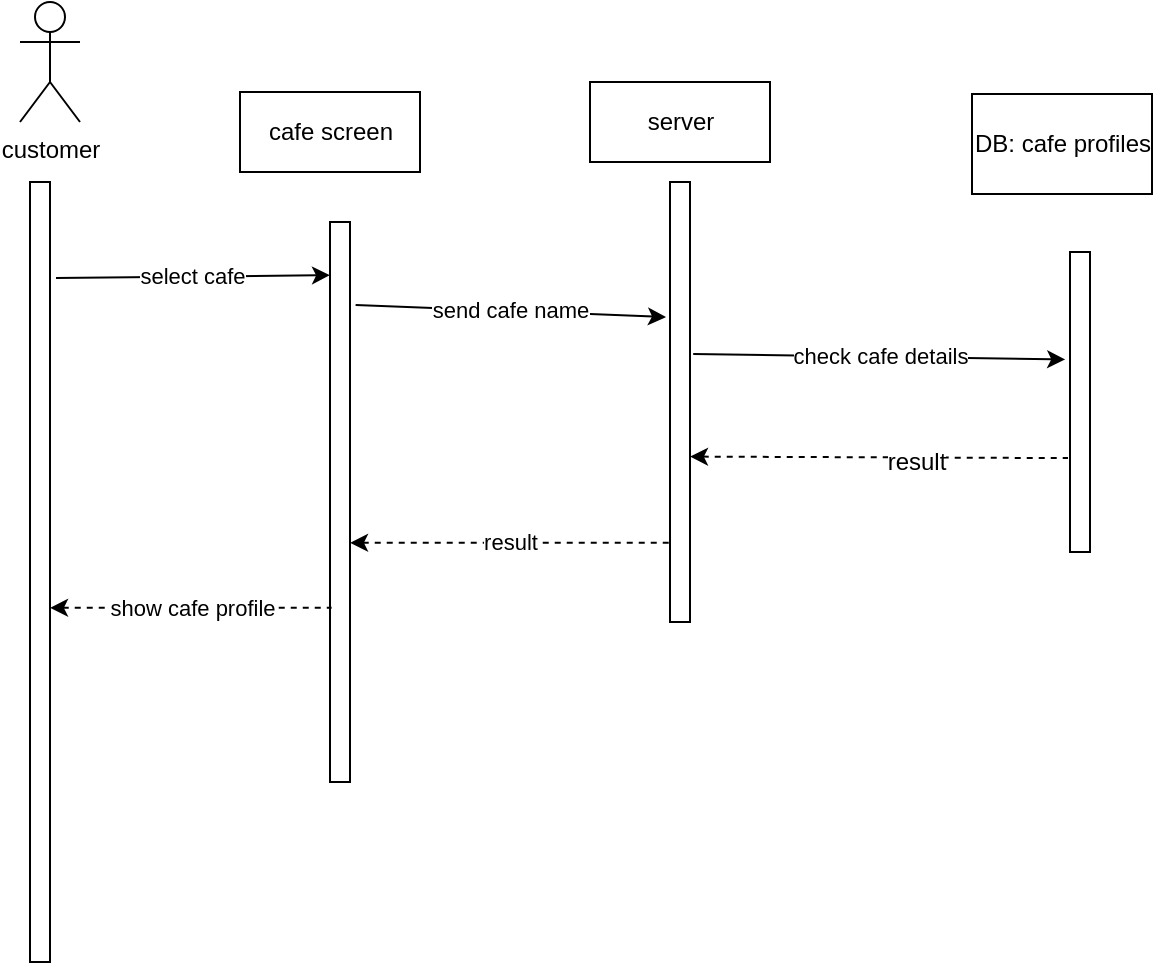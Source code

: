 <mxfile version="12.3.9" type="device" pages="1"><diagram id="6Q1fc4Ju83Rk3c4xyaix" name="Page-1"><mxGraphModel dx="1038" dy="531" grid="1" gridSize="10" guides="1" tooltips="1" connect="1" arrows="1" fold="1" page="1" pageScale="1" pageWidth="850" pageHeight="1100" math="0" shadow="0"><root><mxCell id="0"/><mxCell id="1" parent="0"/><mxCell id="D2iTq9fw5h0e8FraUC4o-1" value="customer" style="shape=umlActor;verticalLabelPosition=bottom;labelBackgroundColor=#ffffff;verticalAlign=top;html=1;outlineConnect=0;" vertex="1" parent="1"><mxGeometry x="55" y="260" width="30" height="60" as="geometry"/></mxCell><mxCell id="D2iTq9fw5h0e8FraUC4o-2" value="" style="html=1;points=[];perimeter=orthogonalPerimeter;" vertex="1" parent="1"><mxGeometry x="60" y="350" width="10" height="390" as="geometry"/></mxCell><mxCell id="D2iTq9fw5h0e8FraUC4o-3" value="" style="html=1;points=[];perimeter=orthogonalPerimeter;" vertex="1" parent="1"><mxGeometry x="210" y="370" width="10" height="280" as="geometry"/></mxCell><mxCell id="D2iTq9fw5h0e8FraUC4o-4" value="cafe screen" style="html=1;" vertex="1" parent="1"><mxGeometry x="165" y="305" width="90" height="40" as="geometry"/></mxCell><mxCell id="D2iTq9fw5h0e8FraUC4o-5" value="" style="html=1;points=[];perimeter=orthogonalPerimeter;" vertex="1" parent="1"><mxGeometry x="380" y="350" width="10" height="220" as="geometry"/></mxCell><mxCell id="D2iTq9fw5h0e8FraUC4o-6" value="server" style="html=1;" vertex="1" parent="1"><mxGeometry x="340" y="300" width="90" height="40" as="geometry"/></mxCell><mxCell id="D2iTq9fw5h0e8FraUC4o-7" value="" style="html=1;points=[];perimeter=orthogonalPerimeter;" vertex="1" parent="1"><mxGeometry x="580" y="385" width="10" height="150" as="geometry"/></mxCell><mxCell id="D2iTq9fw5h0e8FraUC4o-8" value="DB: cafe profiles" style="html=1;" vertex="1" parent="1"><mxGeometry x="531" y="306" width="90" height="50" as="geometry"/></mxCell><mxCell id="D2iTq9fw5h0e8FraUC4o-9" value="select cafe" style="endArrow=classic;html=1;entryX=0;entryY=0.095;entryDx=0;entryDy=0;entryPerimeter=0;" edge="1" parent="1" target="D2iTq9fw5h0e8FraUC4o-3"><mxGeometry width="50" height="50" relative="1" as="geometry"><mxPoint x="73" y="398" as="sourcePoint"/><mxPoint x="140" y="388" as="targetPoint"/></mxGeometry></mxCell><mxCell id="D2iTq9fw5h0e8FraUC4o-10" value="send cafe name" style="endArrow=classic;html=1;exitX=1.28;exitY=0.148;exitDx=0;exitDy=0;exitPerimeter=0;entryX=-0.2;entryY=0.307;entryDx=0;entryDy=0;entryPerimeter=0;" edge="1" parent="1" source="D2iTq9fw5h0e8FraUC4o-3" target="D2iTq9fw5h0e8FraUC4o-5"><mxGeometry width="50" height="50" relative="1" as="geometry"><mxPoint x="245" y="430" as="sourcePoint"/><mxPoint x="317" y="420" as="targetPoint"/></mxGeometry></mxCell><mxCell id="D2iTq9fw5h0e8FraUC4o-11" value="check cafe details" style="endArrow=classic;html=1;exitX=1.16;exitY=0.391;exitDx=0;exitDy=0;exitPerimeter=0;entryX=-0.24;entryY=0.358;entryDx=0;entryDy=0;entryPerimeter=0;" edge="1" parent="1" source="D2iTq9fw5h0e8FraUC4o-5" target="D2iTq9fw5h0e8FraUC4o-7"><mxGeometry width="50" height="50" relative="1" as="geometry"><mxPoint x="410" y="480" as="sourcePoint"/><mxPoint x="460" y="430" as="targetPoint"/></mxGeometry></mxCell><mxCell id="D2iTq9fw5h0e8FraUC4o-12" value="" style="endArrow=none;dashed=1;html=1;startArrow=classic;startFill=1;exitX=1;exitY=0.624;exitDx=0;exitDy=0;exitPerimeter=0;entryX=-0.1;entryY=0.687;entryDx=0;entryDy=0;entryPerimeter=0;" edge="1" parent="1" source="D2iTq9fw5h0e8FraUC4o-5" target="D2iTq9fw5h0e8FraUC4o-7"><mxGeometry width="50" height="50" relative="1" as="geometry"><mxPoint x="390" y="595" as="sourcePoint"/><mxPoint x="472" y="487" as="targetPoint"/></mxGeometry></mxCell><mxCell id="D2iTq9fw5h0e8FraUC4o-13" value="result" style="text;html=1;align=center;verticalAlign=middle;resizable=0;points=[];;labelBackgroundColor=#ffffff;" vertex="1" connectable="0" parent="D2iTq9fw5h0e8FraUC4o-12"><mxGeometry x="0.195" y="-2" relative="1" as="geometry"><mxPoint as="offset"/></mxGeometry></mxCell><mxCell id="D2iTq9fw5h0e8FraUC4o-14" value="result" style="endArrow=none;dashed=1;html=1;startArrow=classic;startFill=1;entryX=-0.04;entryY=0.82;entryDx=0;entryDy=0;entryPerimeter=0;" edge="1" parent="1" source="D2iTq9fw5h0e8FraUC4o-3" target="D2iTq9fw5h0e8FraUC4o-5"><mxGeometry width="50" height="50" relative="1" as="geometry"><mxPoint x="260" y="590" as="sourcePoint"/><mxPoint x="310" y="540" as="targetPoint"/></mxGeometry></mxCell><mxCell id="D2iTq9fw5h0e8FraUC4o-15" value="show cafe profile" style="endArrow=none;dashed=1;html=1;startArrow=classic;startFill=1;entryX=0.08;entryY=0.689;entryDx=0;entryDy=0;entryPerimeter=0;" edge="1" parent="1" source="D2iTq9fw5h0e8FraUC4o-2" target="D2iTq9fw5h0e8FraUC4o-3"><mxGeometry width="50" height="50" relative="1" as="geometry"><mxPoint x="140" y="670" as="sourcePoint"/><mxPoint x="200" y="640" as="targetPoint"/></mxGeometry></mxCell></root></mxGraphModel></diagram></mxfile>